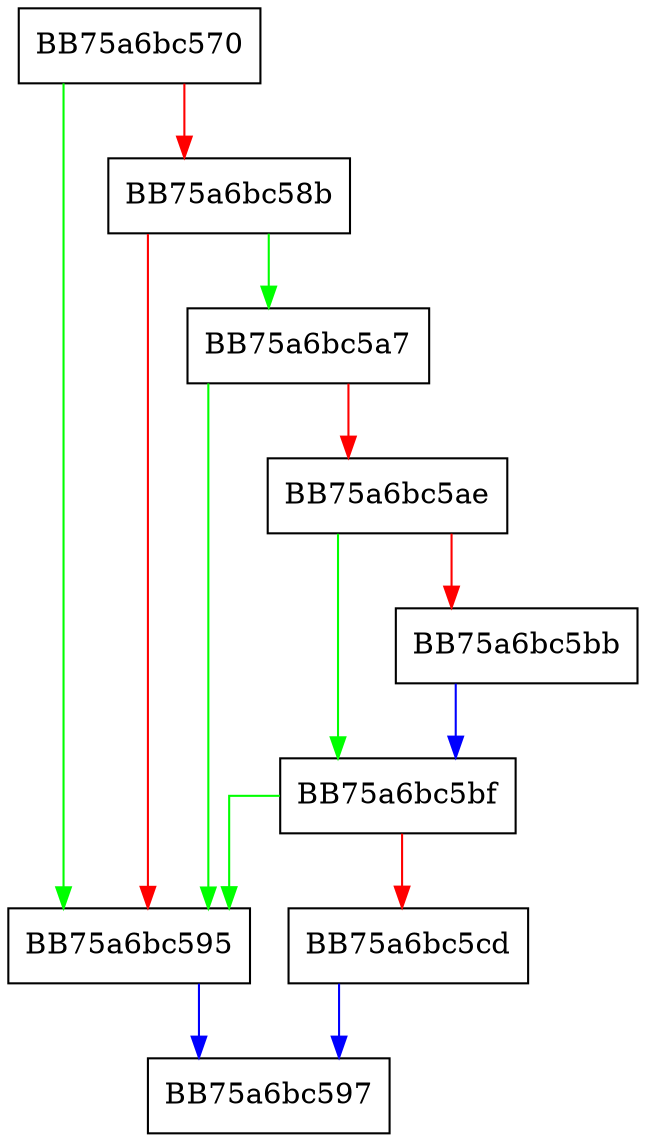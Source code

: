 digraph IsMine {
  node [shape="box"];
  graph [splines=ortho];
  BB75a6bc570 -> BB75a6bc595 [color="green"];
  BB75a6bc570 -> BB75a6bc58b [color="red"];
  BB75a6bc58b -> BB75a6bc5a7 [color="green"];
  BB75a6bc58b -> BB75a6bc595 [color="red"];
  BB75a6bc595 -> BB75a6bc597 [color="blue"];
  BB75a6bc5a7 -> BB75a6bc595 [color="green"];
  BB75a6bc5a7 -> BB75a6bc5ae [color="red"];
  BB75a6bc5ae -> BB75a6bc5bf [color="green"];
  BB75a6bc5ae -> BB75a6bc5bb [color="red"];
  BB75a6bc5bb -> BB75a6bc5bf [color="blue"];
  BB75a6bc5bf -> BB75a6bc595 [color="green"];
  BB75a6bc5bf -> BB75a6bc5cd [color="red"];
  BB75a6bc5cd -> BB75a6bc597 [color="blue"];
}